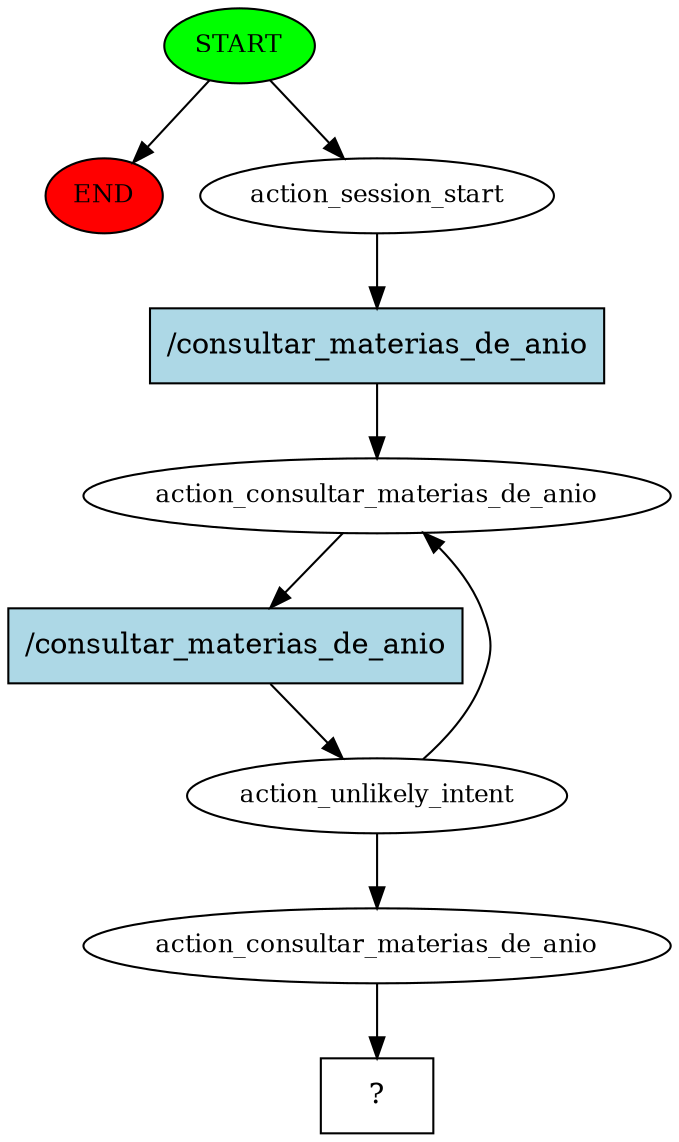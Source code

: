 digraph  {
0 [class="start active", fillcolor=green, fontsize=12, label=START, style=filled];
"-1" [class=end, fillcolor=red, fontsize=12, label=END, style=filled];
1 [class=active, fontsize=12, label=action_session_start];
2 [class=active, fontsize=12, label=action_consultar_materias_de_anio];
3 [class=active, fontsize=12, label=action_unlikely_intent];
10 [class=active, fontsize=12, label=action_consultar_materias_de_anio];
11 [class="intent dashed active", label="  ?  ", shape=rect];
12 [class="intent active", fillcolor=lightblue, label="/consultar_materias_de_anio", shape=rect, style=filled];
13 [class="intent active", fillcolor=lightblue, label="/consultar_materias_de_anio", shape=rect, style=filled];
0 -> "-1"  [class="", key=NONE, label=""];
0 -> 1  [class=active, key=NONE, label=""];
1 -> 12  [class=active, key=0];
2 -> 13  [class=active, key=0];
3 -> 2  [class=active, key=NONE, label=""];
3 -> 10  [class=active, key=NONE, label=""];
10 -> 11  [class=active, key=NONE, label=""];
12 -> 2  [class=active, key=0];
13 -> 3  [class=active, key=0];
}
